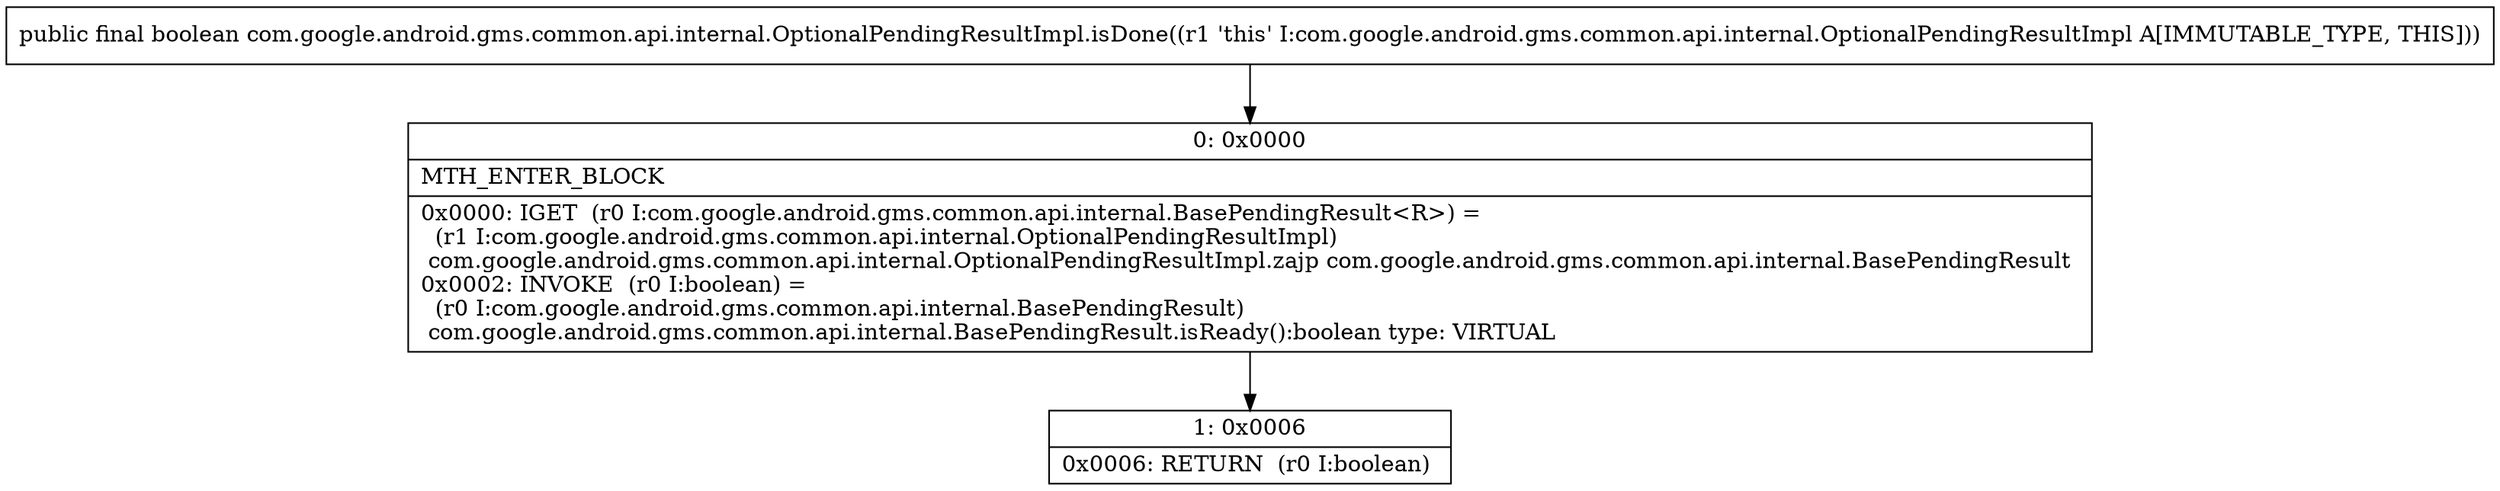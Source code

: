 digraph "CFG forcom.google.android.gms.common.api.internal.OptionalPendingResultImpl.isDone()Z" {
Node_0 [shape=record,label="{0\:\ 0x0000|MTH_ENTER_BLOCK\l|0x0000: IGET  (r0 I:com.google.android.gms.common.api.internal.BasePendingResult\<R\>) = \l  (r1 I:com.google.android.gms.common.api.internal.OptionalPendingResultImpl)\l com.google.android.gms.common.api.internal.OptionalPendingResultImpl.zajp com.google.android.gms.common.api.internal.BasePendingResult \l0x0002: INVOKE  (r0 I:boolean) = \l  (r0 I:com.google.android.gms.common.api.internal.BasePendingResult)\l com.google.android.gms.common.api.internal.BasePendingResult.isReady():boolean type: VIRTUAL \l}"];
Node_1 [shape=record,label="{1\:\ 0x0006|0x0006: RETURN  (r0 I:boolean) \l}"];
MethodNode[shape=record,label="{public final boolean com.google.android.gms.common.api.internal.OptionalPendingResultImpl.isDone((r1 'this' I:com.google.android.gms.common.api.internal.OptionalPendingResultImpl A[IMMUTABLE_TYPE, THIS])) }"];
MethodNode -> Node_0;
Node_0 -> Node_1;
}

